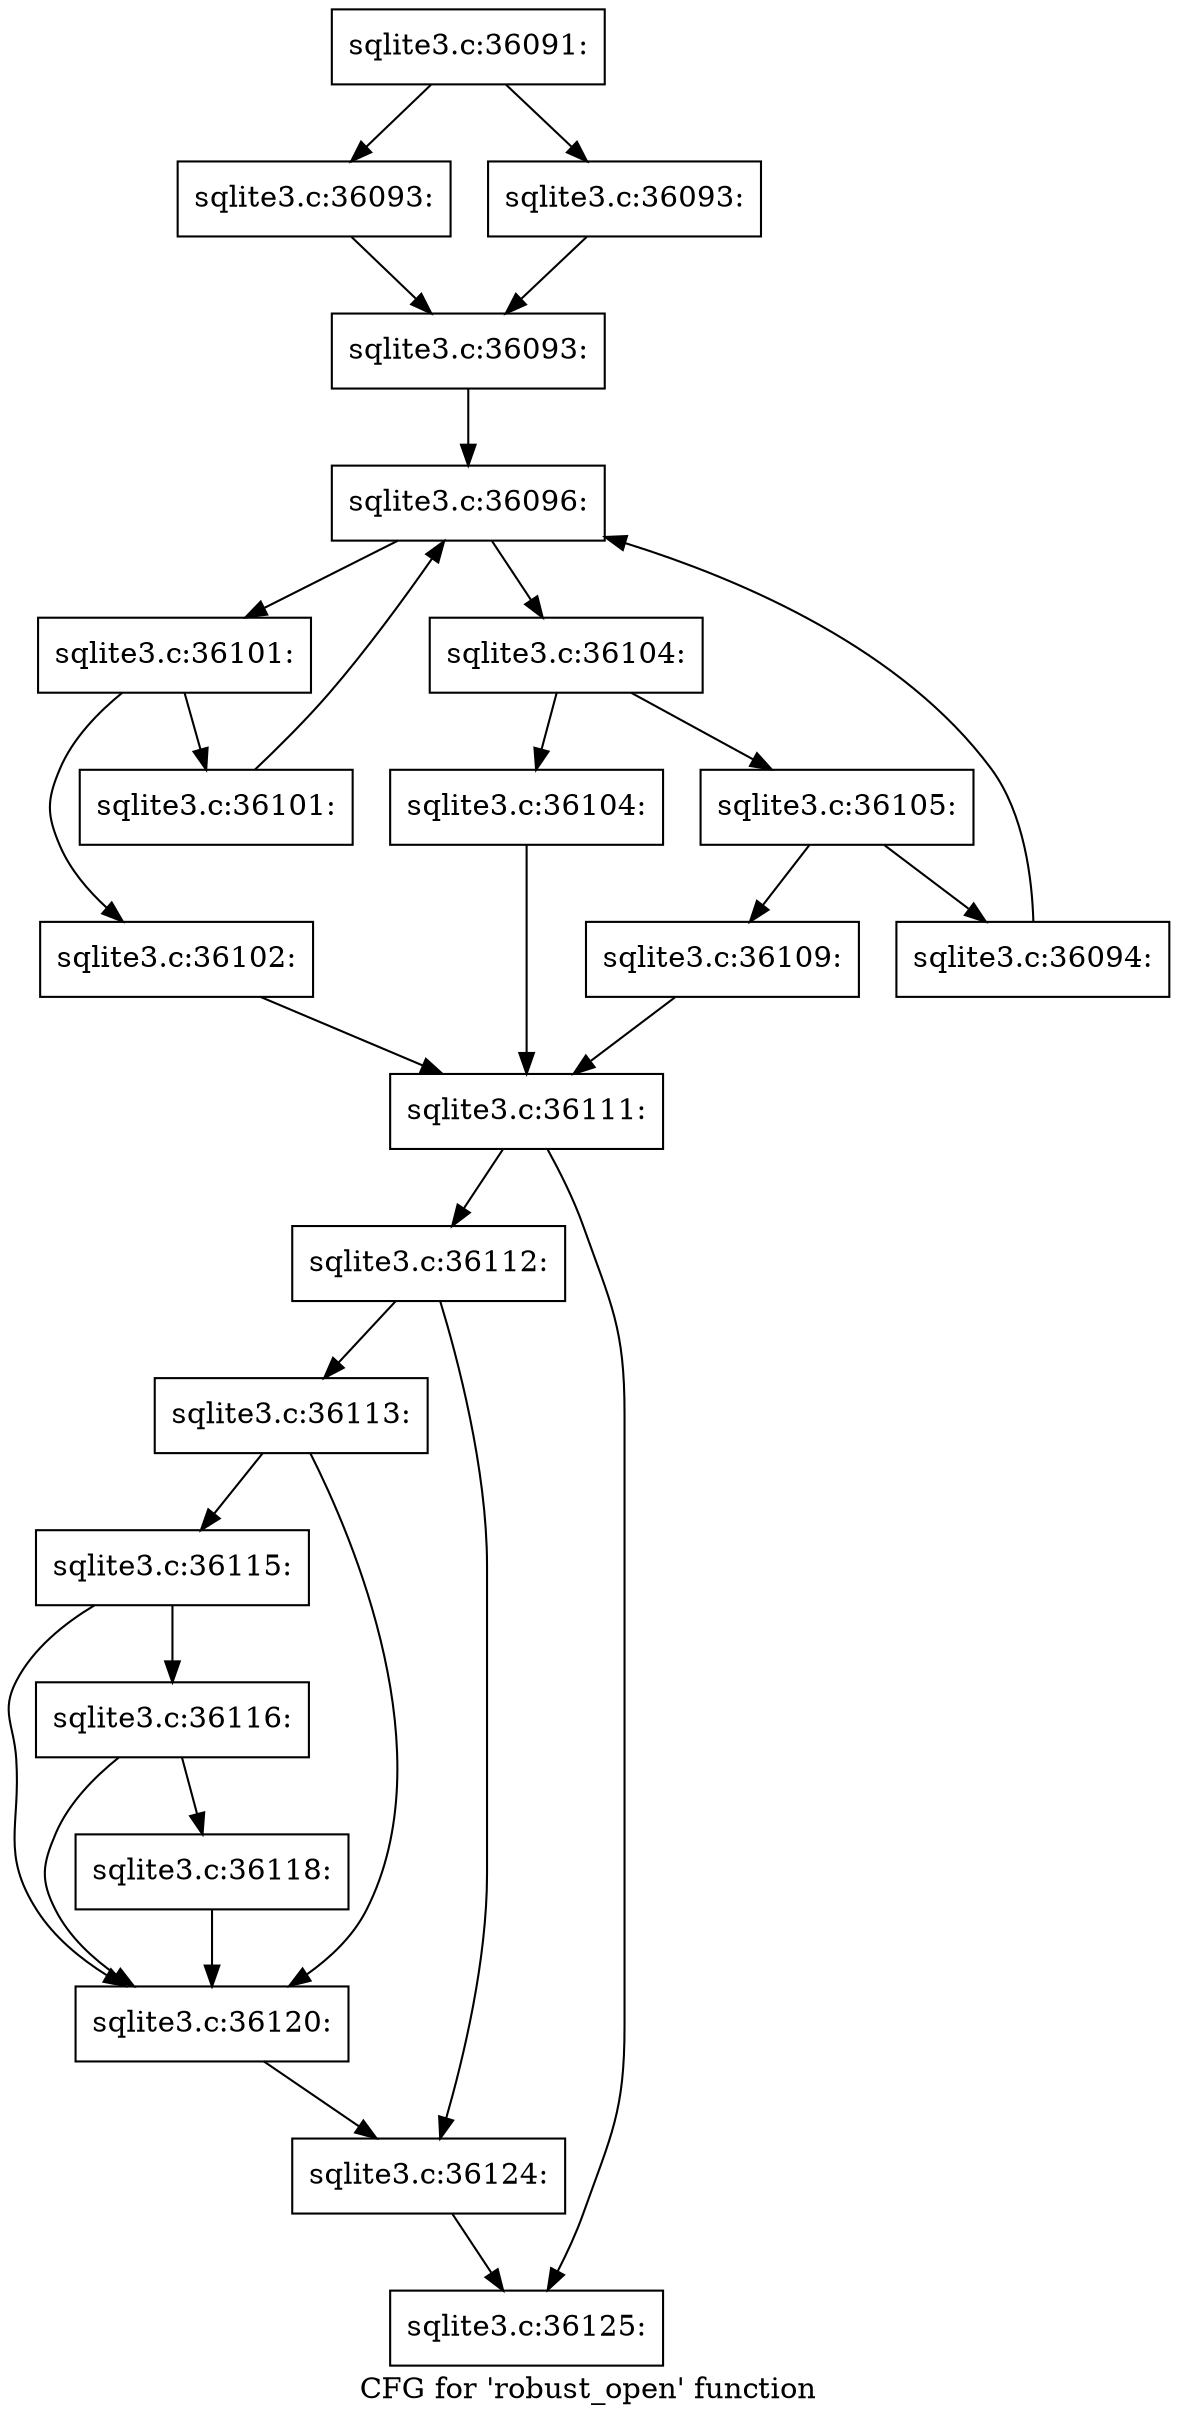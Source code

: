 digraph "CFG for 'robust_open' function" {
	label="CFG for 'robust_open' function";

	Node0x55c0f6aae170 [shape=record,label="{sqlite3.c:36091:}"];
	Node0x55c0f6aae170 -> Node0x55c0f6035f00;
	Node0x55c0f6aae170 -> Node0x55c0f6035f50;
	Node0x55c0f6035f00 [shape=record,label="{sqlite3.c:36093:}"];
	Node0x55c0f6035f00 -> Node0x55c0f6035fa0;
	Node0x55c0f6035f50 [shape=record,label="{sqlite3.c:36093:}"];
	Node0x55c0f6035f50 -> Node0x55c0f6035fa0;
	Node0x55c0f6035fa0 [shape=record,label="{sqlite3.c:36093:}"];
	Node0x55c0f6035fa0 -> Node0x55c0f6036510;
	Node0x55c0f6036510 [shape=record,label="{sqlite3.c:36096:}"];
	Node0x55c0f6036510 -> Node0x55c0f5e17590;
	Node0x55c0f6036510 -> Node0x55c0f5e175e0;
	Node0x55c0f5e17590 [shape=record,label="{sqlite3.c:36101:}"];
	Node0x55c0f5e17590 -> Node0x55c0f5e179f0;
	Node0x55c0f5e17590 -> Node0x55c0f5e17a40;
	Node0x55c0f5e179f0 [shape=record,label="{sqlite3.c:36101:}"];
	Node0x55c0f5e179f0 -> Node0x55c0f6036510;
	Node0x55c0f5e17a40 [shape=record,label="{sqlite3.c:36102:}"];
	Node0x55c0f5e17a40 -> Node0x55c0f6036490;
	Node0x55c0f5e175e0 [shape=record,label="{sqlite3.c:36104:}"];
	Node0x55c0f5e175e0 -> Node0x55c0f5e18160;
	Node0x55c0f5e175e0 -> Node0x55c0f5e185c0;
	Node0x55c0f5e18160 [shape=record,label="{sqlite3.c:36104:}"];
	Node0x55c0f5e18160 -> Node0x55c0f6036490;
	Node0x55c0f5e185c0 [shape=record,label="{sqlite3.c:36105:}"];
	Node0x55c0f5e185c0 -> Node0x55c0f5e18ff0;
	Node0x55c0f5e185c0 -> Node0x55c0f5e19040;
	Node0x55c0f5e18ff0 [shape=record,label="{sqlite3.c:36109:}"];
	Node0x55c0f5e18ff0 -> Node0x55c0f6036490;
	Node0x55c0f5e19040 [shape=record,label="{sqlite3.c:36094:}"];
	Node0x55c0f5e19040 -> Node0x55c0f6036510;
	Node0x55c0f6036490 [shape=record,label="{sqlite3.c:36111:}"];
	Node0x55c0f6036490 -> Node0x55c0f6036330;
	Node0x55c0f6036490 -> Node0x55c0f5b213d0;
	Node0x55c0f6036330 [shape=record,label="{sqlite3.c:36112:}"];
	Node0x55c0f6036330 -> Node0x55c0f5b21700;
	Node0x55c0f6036330 -> Node0x55c0f5b21750;
	Node0x55c0f5b21700 [shape=record,label="{sqlite3.c:36113:}"];
	Node0x55c0f5b21700 -> Node0x55c0f5b21e90;
	Node0x55c0f5b21700 -> Node0x55c0f5b21dc0;
	Node0x55c0f5b21e90 [shape=record,label="{sqlite3.c:36115:}"];
	Node0x55c0f5b21e90 -> Node0x55c0f5b21e10;
	Node0x55c0f5b21e90 -> Node0x55c0f5b21dc0;
	Node0x55c0f5b21e10 [shape=record,label="{sqlite3.c:36116:}"];
	Node0x55c0f5b21e10 -> Node0x55c0f5b21d70;
	Node0x55c0f5b21e10 -> Node0x55c0f5b21dc0;
	Node0x55c0f5b21d70 [shape=record,label="{sqlite3.c:36118:}"];
	Node0x55c0f5b21d70 -> Node0x55c0f5b21dc0;
	Node0x55c0f5b21dc0 [shape=record,label="{sqlite3.c:36120:}"];
	Node0x55c0f5b21dc0 -> Node0x55c0f5b21750;
	Node0x55c0f5b21750 [shape=record,label="{sqlite3.c:36124:}"];
	Node0x55c0f5b21750 -> Node0x55c0f5b213d0;
	Node0x55c0f5b213d0 [shape=record,label="{sqlite3.c:36125:}"];
}
